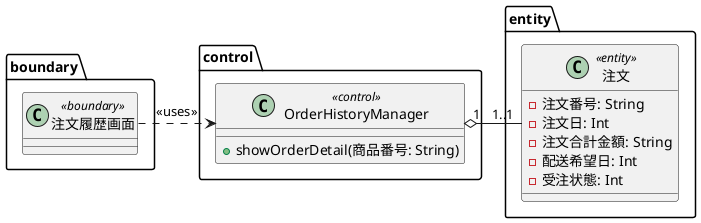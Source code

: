 @startuml11_OrderHistory.png 
package boundary {
  class "注文履歴画面" as LoginUI<<boundary>>  {
  } 
}
package control { 
  class OrderHistoryManager<<control>> {
    +showOrderDetail(商品番号: String) 
  } 
}


package "entity" {
  class "注文" as Order<<entity>> {
    -注文番号: String
    -注文日: Int
    -注文合計金額: String
    -配送希望日: Int
    -受注状態: Int
  }
} 
  
LoginUI .right.> OrderHistoryManager: <<uses>> 
OrderHistoryManager"1" o-right-"1..1" Order
@enduml